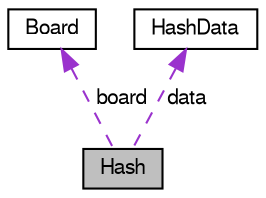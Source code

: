 digraph "Hash"
{
 // LATEX_PDF_SIZE
  bgcolor="transparent";
  edge [fontname="FreeSans",fontsize="10",labelfontname="FreeSans",labelfontsize="10"];
  node [fontname="FreeSans",fontsize="10",shape=record];
  Node1 [label="Hash",height=0.2,width=0.4,color="black", fillcolor="grey75", style="filled", fontcolor="black",tooltip=" "];
  Node2 -> Node1 [dir="back",color="darkorchid3",fontsize="10",style="dashed",label=" board" ,fontname="FreeSans"];
  Node2 [label="Board",height=0.2,width=0.4,color="black",URL="$structBoard.html",tooltip=" "];
  Node3 -> Node1 [dir="back",color="darkorchid3",fontsize="10",style="dashed",label=" data" ,fontname="FreeSans"];
  Node3 [label="HashData",height=0.2,width=0.4,color="black",URL="$structHashData.html",tooltip=" "];
}
